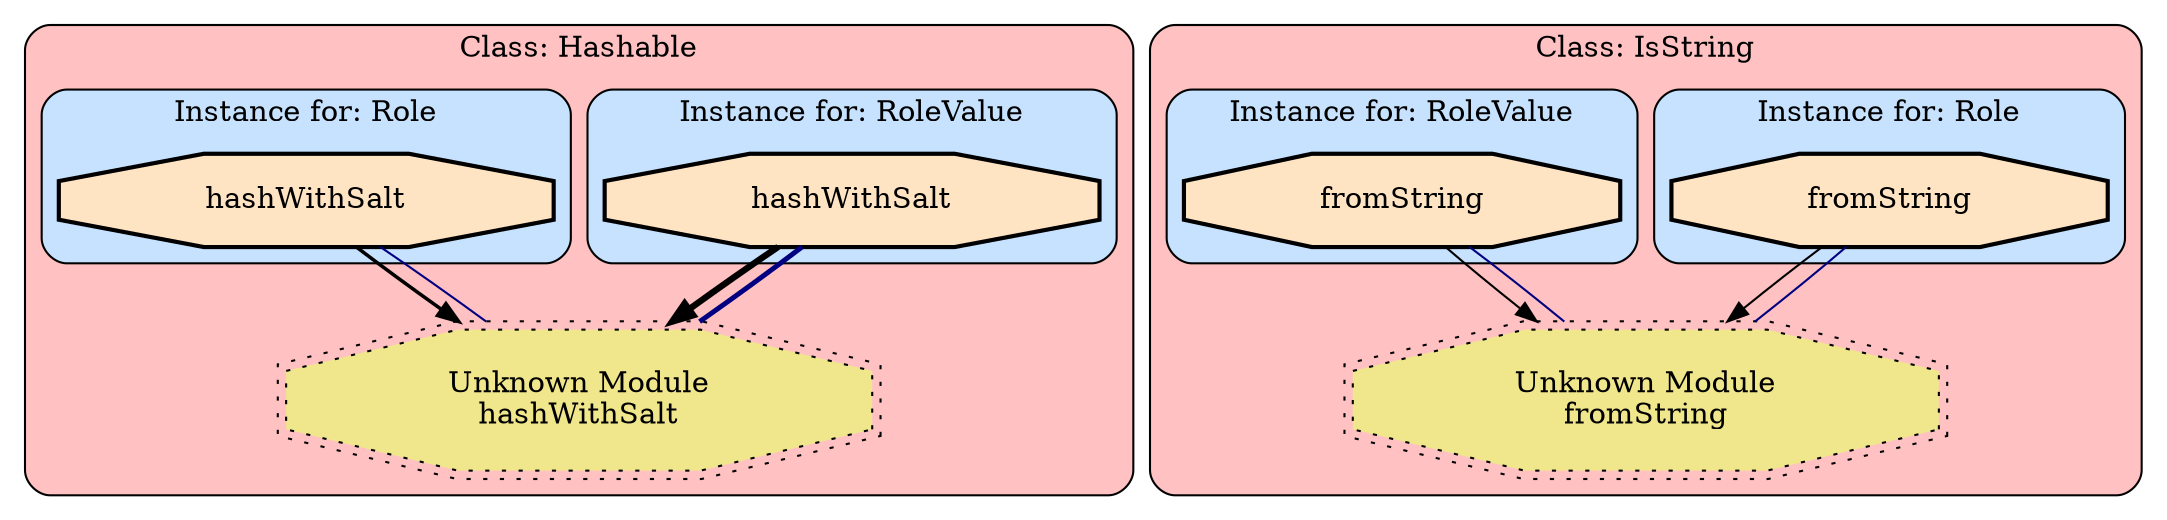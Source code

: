 digraph "Core of Control.Access.RoleBased.Internal.Role" {
    node [margin="0.4,0.1"
         ,style=filled];
    subgraph cluster_Class_Hashable {
        graph [label="Class: Hashable"
              ,style="filled,rounded"
              ,fillcolor=rosybrown1];
        subgraph cluster_Class_Hashable_Data_Role {
            graph [label="Instance for: Role"
                  ,style="filled,rounded"
                  ,fillcolor=slategray1];
            23 [label=hashWithSalt
               ,shape=octagon
               ,fillcolor=bisque
               ,style="filled,bold"];
        }
        subgraph cluster_Class_Hashable_Data_RoleValue {
            graph [label="Instance for: RoleValue"
                  ,style="filled,rounded"
                  ,fillcolor=slategray1];
            24 [label=hashWithSalt
               ,shape=octagon
               ,fillcolor=bisque
               ,style="filled,bold"];
        }
        27 [label="Unknown Module\nhashWithSalt"
           ,shape=doubleoctagon
           ,fillcolor=khaki
           ,style="filled,dotted"];
    }
    subgraph cluster_Class_IsString {
        graph [label="Class: IsString"
              ,style="filled,rounded"
              ,fillcolor=rosybrown1];
        subgraph cluster_Class_IsString_Data_Role {
            graph [label="Instance for: Role"
                  ,style="filled,rounded"
                  ,fillcolor=slategray1];
            21 [label=fromString
               ,shape=octagon
               ,fillcolor=bisque
               ,style="filled,bold"];
        }
        subgraph cluster_Class_IsString_Data_RoleValue {
            graph [label="Instance for: RoleValue"
                  ,style="filled,rounded"
                  ,fillcolor=slategray1];
            22 [label=fromString
               ,shape=octagon
               ,fillcolor=bisque
               ,style="filled,bold"];
        }
        26 [label="Unknown Module\nfromString"
           ,shape=doubleoctagon
           ,fillcolor=khaki
           ,style="filled,dotted"];
    }
    21 -> 26 [penwidth=1
             ,color=black];
    22 -> 26 [penwidth=1
             ,color=black];
    23 -> 27 [penwidth=1.6931471805599454
             ,color=black];
    24 -> 27 [penwidth=3.0794415416798357
             ,color=black];
    26 -> 21 [penwidth=1
             ,color=navy
             ,dir=none];
    26 -> 22 [penwidth=1
             ,color=navy
             ,dir=none];
    27 -> 23 [penwidth=1
             ,color=navy
             ,dir=none];
    27 -> 24 [penwidth=2.386294361119891
             ,color=navy
             ,dir=none];
}

